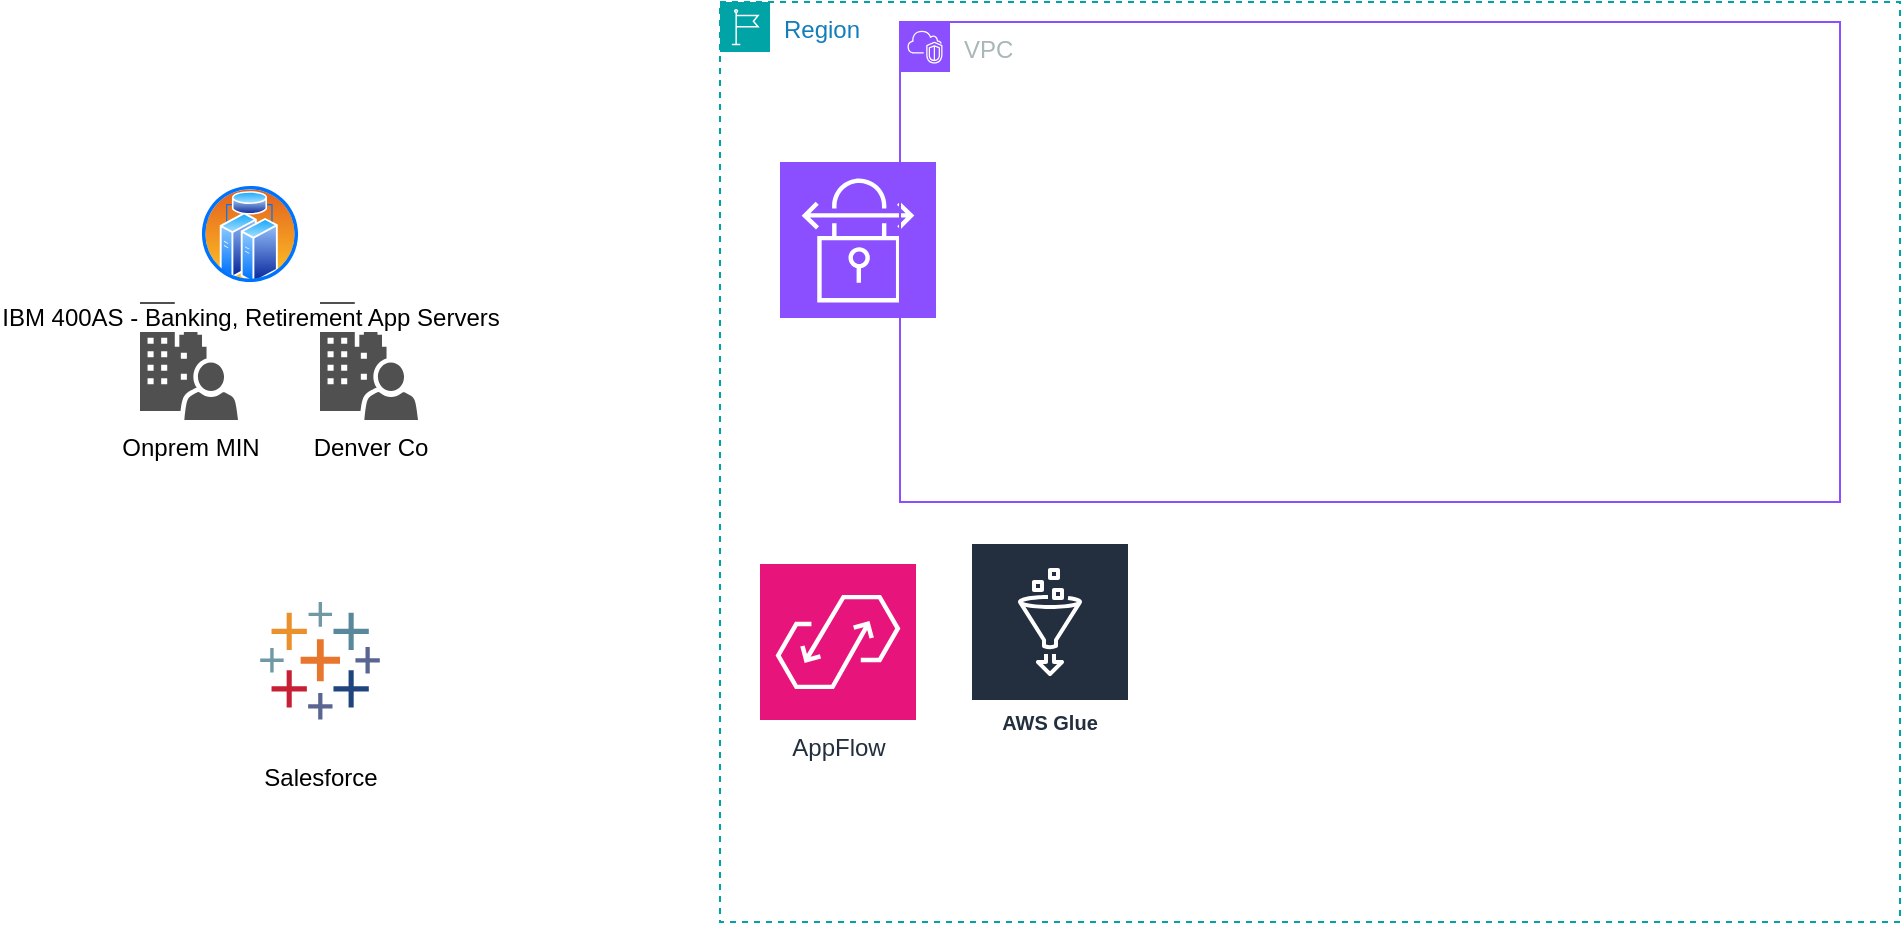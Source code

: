 <mxfile version="24.0.0" type="github">
  <diagram name="Page-1" id="N-wu-rKSxGulzZxUAE4Z">
    <mxGraphModel dx="2050" dy="746" grid="1" gridSize="10" guides="1" tooltips="1" connect="1" arrows="1" fold="1" page="1" pageScale="1" pageWidth="850" pageHeight="1100" math="0" shadow="0">
      <root>
        <mxCell id="0" />
        <mxCell id="1" parent="0" />
        <mxCell id="tQlyBrrwfsTc0KUc580M-1" value="Onprem MIN" style="sketch=0;pointerEvents=1;shadow=0;dashed=0;html=1;strokeColor=none;fillColor=#505050;labelPosition=center;verticalLabelPosition=bottom;verticalAlign=top;outlineConnect=0;align=center;shape=mxgraph.office.users.on_premises_user;" vertex="1" parent="1">
          <mxGeometry x="-70" y="230" width="49" height="59" as="geometry" />
        </mxCell>
        <mxCell id="tQlyBrrwfsTc0KUc580M-3" value="Denver Co" style="sketch=0;pointerEvents=1;shadow=0;dashed=0;html=1;strokeColor=none;fillColor=#505050;labelPosition=center;verticalLabelPosition=bottom;verticalAlign=top;outlineConnect=0;align=center;shape=mxgraph.office.users.on_premises_user;" vertex="1" parent="1">
          <mxGeometry x="20" y="230" width="49" height="59" as="geometry" />
        </mxCell>
        <mxCell id="tQlyBrrwfsTc0KUc580M-4" value="Region" style="points=[[0,0],[0.25,0],[0.5,0],[0.75,0],[1,0],[1,0.25],[1,0.5],[1,0.75],[1,1],[0.75,1],[0.5,1],[0.25,1],[0,1],[0,0.75],[0,0.5],[0,0.25]];outlineConnect=0;gradientColor=none;html=1;whiteSpace=wrap;fontSize=12;fontStyle=0;container=1;pointerEvents=0;collapsible=0;recursiveResize=0;shape=mxgraph.aws4.group;grIcon=mxgraph.aws4.group_region;strokeColor=#00A4A6;fillColor=none;verticalAlign=top;align=left;spacingLeft=30;fontColor=#147EBA;dashed=1;" vertex="1" parent="1">
          <mxGeometry x="220" y="80" width="590" height="460" as="geometry" />
        </mxCell>
        <mxCell id="tQlyBrrwfsTc0KUc580M-9" value="AWS Glue" style="sketch=0;outlineConnect=0;fontColor=#232F3E;gradientColor=none;strokeColor=#ffffff;fillColor=#232F3E;dashed=0;verticalLabelPosition=middle;verticalAlign=bottom;align=center;html=1;whiteSpace=wrap;fontSize=10;fontStyle=1;spacing=3;shape=mxgraph.aws4.productIcon;prIcon=mxgraph.aws4.glue;" vertex="1" parent="tQlyBrrwfsTc0KUc580M-4">
          <mxGeometry x="125" y="270" width="80" height="100" as="geometry" />
        </mxCell>
        <mxCell id="tQlyBrrwfsTc0KUc580M-11" value="" style="sketch=0;points=[[0,0,0],[0.25,0,0],[0.5,0,0],[0.75,0,0],[1,0,0],[0,1,0],[0.25,1,0],[0.5,1,0],[0.75,1,0],[1,1,0],[0,0.25,0],[0,0.5,0],[0,0.75,0],[1,0.25,0],[1,0.5,0],[1,0.75,0]];outlineConnect=0;fontColor=#232F3E;fillColor=#8C4FFF;strokeColor=#ffffff;dashed=0;verticalLabelPosition=bottom;verticalAlign=top;align=center;html=1;fontSize=12;fontStyle=0;aspect=fixed;shape=mxgraph.aws4.resourceIcon;resIcon=mxgraph.aws4.site_to_site_vpn;" vertex="1" parent="tQlyBrrwfsTc0KUc580M-4">
          <mxGeometry x="30" y="80" width="78" height="78" as="geometry" />
        </mxCell>
        <mxCell id="tQlyBrrwfsTc0KUc580M-13" value="VPC" style="points=[[0,0],[0.25,0],[0.5,0],[0.75,0],[1,0],[1,0.25],[1,0.5],[1,0.75],[1,1],[0.75,1],[0.5,1],[0.25,1],[0,1],[0,0.75],[0,0.5],[0,0.25]];outlineConnect=0;gradientColor=none;html=1;whiteSpace=wrap;fontSize=12;fontStyle=0;container=1;pointerEvents=0;collapsible=0;recursiveResize=0;shape=mxgraph.aws4.group;grIcon=mxgraph.aws4.group_vpc2;strokeColor=#8C4FFF;fillColor=none;verticalAlign=top;align=left;spacingLeft=30;fontColor=#AAB7B8;dashed=0;" vertex="1" parent="tQlyBrrwfsTc0KUc580M-4">
          <mxGeometry x="90" y="10" width="470" height="240" as="geometry" />
        </mxCell>
        <mxCell id="tQlyBrrwfsTc0KUc580M-15" value="AppFlow" style="sketch=0;points=[[0,0,0],[0.25,0,0],[0.5,0,0],[0.75,0,0],[1,0,0],[0,1,0],[0.25,1,0],[0.5,1,0],[0.75,1,0],[1,1,0],[0,0.25,0],[0,0.5,0],[0,0.75,0],[1,0.25,0],[1,0.5,0],[1,0.75,0]];outlineConnect=0;fontColor=#232F3E;fillColor=#E7157B;strokeColor=#ffffff;dashed=0;verticalLabelPosition=bottom;verticalAlign=top;align=center;html=1;fontSize=12;fontStyle=0;aspect=fixed;shape=mxgraph.aws4.resourceIcon;resIcon=mxgraph.aws4.appflow;" vertex="1" parent="tQlyBrrwfsTc0KUc580M-4">
          <mxGeometry x="20" y="281" width="78" height="78" as="geometry" />
        </mxCell>
        <mxCell id="tQlyBrrwfsTc0KUc580M-10" value="IBM 400AS - Banking, Retirement App Servers" style="image;aspect=fixed;perimeter=ellipsePerimeter;html=1;align=center;shadow=0;dashed=0;spacingTop=3;image=img/lib/active_directory/cluster_server.svg;" vertex="1" parent="1">
          <mxGeometry x="-40" y="171" width="50" height="50" as="geometry" />
        </mxCell>
        <mxCell id="tQlyBrrwfsTc0KUc580M-14" value="Salesforce" style="verticalLabelPosition=bottom;aspect=fixed;html=1;shape=mxgraph.salesforce.analytics;" vertex="1" parent="1">
          <mxGeometry x="-10" y="380" width="60" height="58.8" as="geometry" />
        </mxCell>
      </root>
    </mxGraphModel>
  </diagram>
</mxfile>
